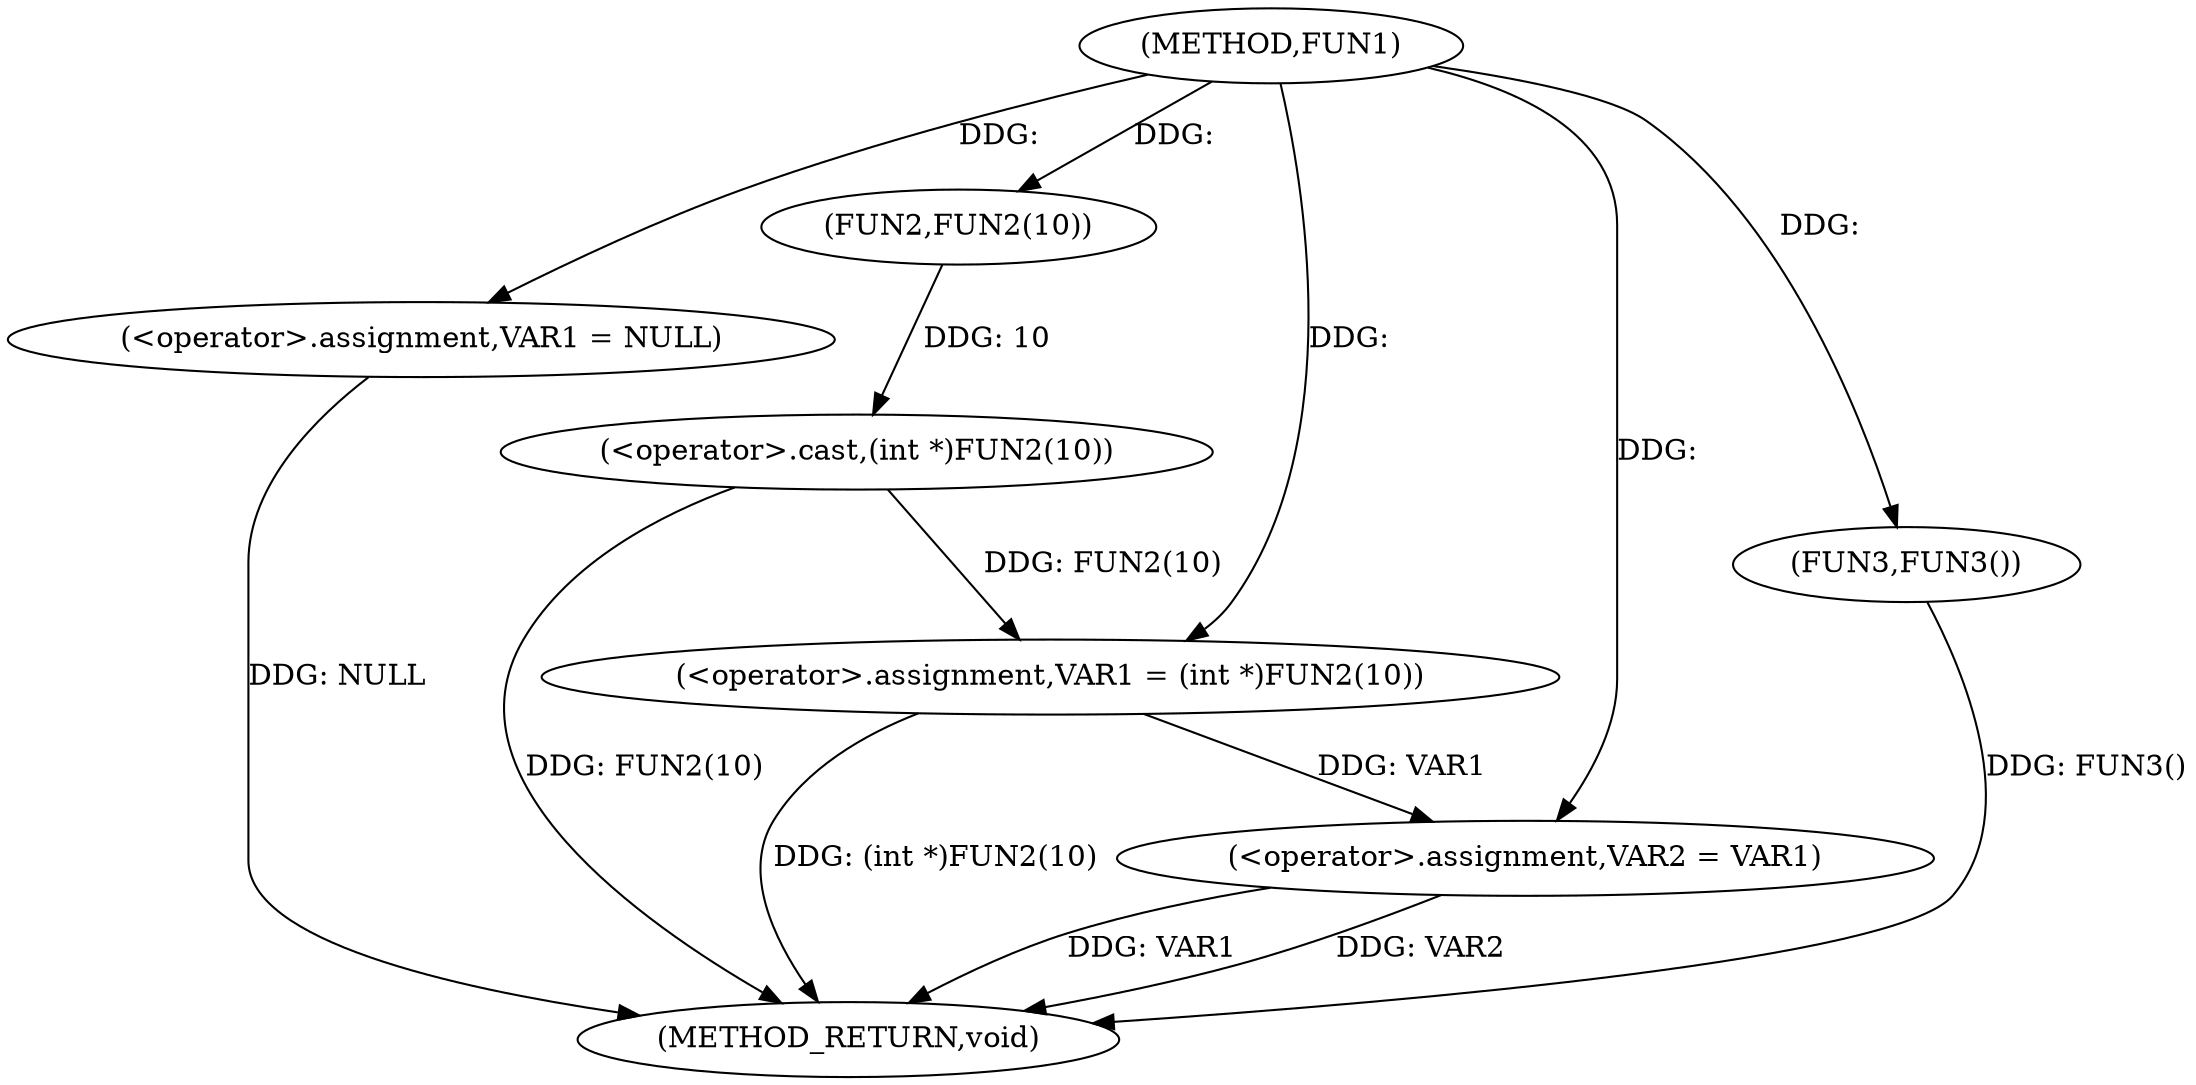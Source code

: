 digraph FUN1 {  
"1000100" [label = "(METHOD,FUN1)" ]
"1000116" [label = "(METHOD_RETURN,void)" ]
"1000103" [label = "(<operator>.assignment,VAR1 = NULL)" ]
"1000106" [label = "(<operator>.assignment,VAR1 = (int *)FUN2(10))" ]
"1000108" [label = "(<operator>.cast,(int *)FUN2(10))" ]
"1000110" [label = "(FUN2,FUN2(10))" ]
"1000112" [label = "(<operator>.assignment,VAR2 = VAR1)" ]
"1000115" [label = "(FUN3,FUN3())" ]
  "1000106" -> "1000116"  [ label = "DDG: (int *)FUN2(10)"] 
  "1000103" -> "1000116"  [ label = "DDG: NULL"] 
  "1000112" -> "1000116"  [ label = "DDG: VAR1"] 
  "1000115" -> "1000116"  [ label = "DDG: FUN3()"] 
  "1000112" -> "1000116"  [ label = "DDG: VAR2"] 
  "1000108" -> "1000116"  [ label = "DDG: FUN2(10)"] 
  "1000100" -> "1000103"  [ label = "DDG: "] 
  "1000108" -> "1000106"  [ label = "DDG: FUN2(10)"] 
  "1000100" -> "1000106"  [ label = "DDG: "] 
  "1000110" -> "1000108"  [ label = "DDG: 10"] 
  "1000100" -> "1000110"  [ label = "DDG: "] 
  "1000106" -> "1000112"  [ label = "DDG: VAR1"] 
  "1000100" -> "1000112"  [ label = "DDG: "] 
  "1000100" -> "1000115"  [ label = "DDG: "] 
}
